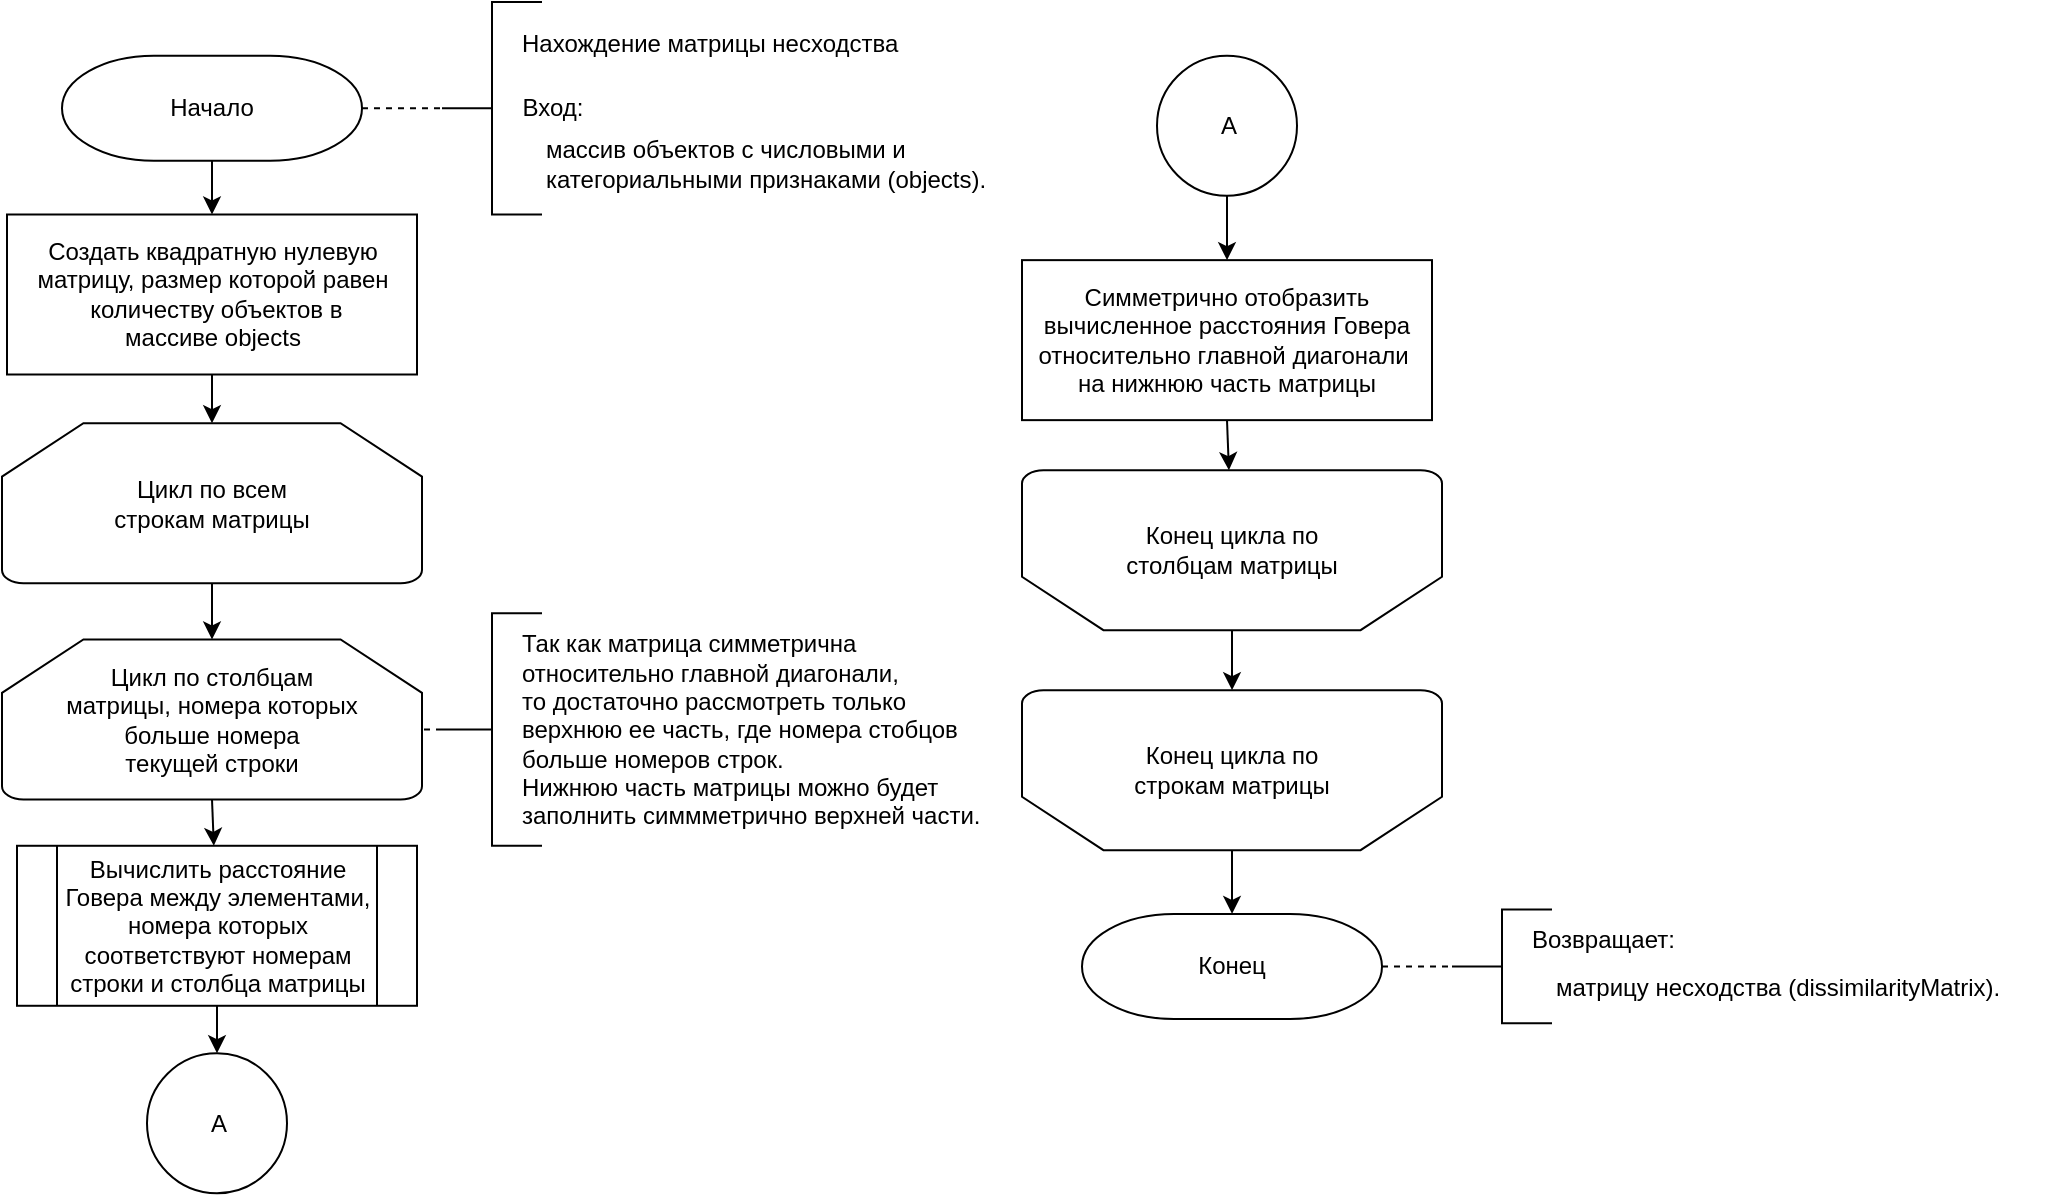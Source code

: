 <mxfile>
    <diagram id="bEjZOI6L52KrmQURZ8v4" name="Страница 1">
        <mxGraphModel dx="553" dy="576" grid="1" gridSize="10" guides="1" tooltips="1" connect="1" arrows="1" fold="1" page="1" pageScale="1" pageWidth="1169" pageHeight="827" math="0" shadow="0">
            <root>
                <mxCell id="0"/>
                <mxCell id="1" parent="0"/>
                <mxCell id="2" style="edgeStyle=none;html=1;entryX=0;entryY=0.5;entryDx=0;entryDy=0;entryPerimeter=0;fontSize=12;endArrow=none;endFill=0;dashed=1;exitX=1;exitY=0.5;exitDx=0;exitDy=0;exitPerimeter=0;" parent="1" source="3" target="4" edge="1">
                    <mxGeometry relative="1" as="geometry">
                        <mxPoint x="290" y="153.62" as="sourcePoint"/>
                    </mxGeometry>
                </mxCell>
                <mxCell id="15" style="edgeStyle=none;html=1;entryX=0.5;entryY=0;entryDx=0;entryDy=0;" parent="1" source="3" target="14" edge="1">
                    <mxGeometry relative="1" as="geometry"/>
                </mxCell>
                <mxCell id="3" value="Начало" style="strokeWidth=1;html=1;shape=mxgraph.flowchart.terminator;whiteSpace=wrap;strokeColor=default;gradientColor=none;" parent="1" vertex="1">
                    <mxGeometry x="110" y="126.87" width="150" height="52.5" as="geometry"/>
                </mxCell>
                <mxCell id="4" value="" style="strokeWidth=1;html=1;shape=mxgraph.flowchart.annotation_2;align=left;labelPosition=right;pointerEvents=1;strokeColor=default;fontSize=13;gradientColor=none;" parent="1" vertex="1">
                    <mxGeometry x="300" y="100" width="50" height="106.25" as="geometry"/>
                </mxCell>
                <mxCell id="5" value="&lt;span style=&quot;font-size: 12px;&quot;&gt;Нахождение матрицы несходства&lt;/span&gt;" style="text;html=1;align=left;verticalAlign=middle;resizable=0;points=[];autosize=1;strokeColor=none;fillColor=none;fontSize=13;strokeWidth=1;" parent="1" vertex="1">
                    <mxGeometry x="337.5" y="105" width="220" height="30" as="geometry"/>
                </mxCell>
                <mxCell id="6" value="Вход:" style="text;html=1;align=center;verticalAlign=middle;resizable=0;points=[];autosize=1;strokeColor=none;fillColor=none;fontSize=12;" parent="1" vertex="1">
                    <mxGeometry x="330" y="138.12" width="50" height="30" as="geometry"/>
                </mxCell>
                <mxCell id="7" value="массив объектов с числовыми и&lt;br&gt;категориальными признаками (objects)." style="text;html=1;align=left;verticalAlign=middle;resizable=0;points=[];autosize=1;strokeColor=none;fillColor=none;fontSize=12;" parent="1" vertex="1">
                    <mxGeometry x="350" y="160.62" width="250" height="40" as="geometry"/>
                </mxCell>
                <mxCell id="8" style="edgeStyle=none;html=1;exitX=0.5;exitY=0;exitDx=0;exitDy=0;exitPerimeter=0;entryX=0.5;entryY=0;entryDx=0;entryDy=0;entryPerimeter=0;" parent="1" source="31" target="9" edge="1">
                    <mxGeometry relative="1" as="geometry">
                        <mxPoint x="700.0" y="524.07" as="sourcePoint"/>
                        <mxPoint x="695" y="554.07" as="targetPoint"/>
                    </mxGeometry>
                </mxCell>
                <mxCell id="9" value="Конец" style="strokeWidth=1;html=1;shape=mxgraph.flowchart.terminator;whiteSpace=wrap;strokeColor=default;gradientColor=none;" parent="1" vertex="1">
                    <mxGeometry x="620" y="555.95" width="150" height="52.5" as="geometry"/>
                </mxCell>
                <mxCell id="10" style="edgeStyle=none;html=1;entryX=0;entryY=0.5;entryDx=0;entryDy=0;entryPerimeter=0;fontSize=12;endArrow=none;endFill=0;dashed=1;exitX=1;exitY=0.5;exitDx=0;exitDy=0;exitPerimeter=0;" parent="1" source="9" target="11" edge="1">
                    <mxGeometry relative="1" as="geometry">
                        <mxPoint x="780" y="580.32" as="sourcePoint"/>
                    </mxGeometry>
                </mxCell>
                <mxCell id="11" value="" style="strokeWidth=1;html=1;shape=mxgraph.flowchart.annotation_2;align=left;labelPosition=right;pointerEvents=1;strokeColor=default;fontSize=13;gradientColor=none;" parent="1" vertex="1">
                    <mxGeometry x="805" y="553.77" width="50" height="56.86" as="geometry"/>
                </mxCell>
                <mxCell id="12" value="Возвращает:" style="text;html=1;align=left;verticalAlign=middle;resizable=0;points=[];autosize=1;strokeColor=none;fillColor=none;fontSize=12;" parent="1" vertex="1">
                    <mxGeometry x="842.5" y="553.77" width="100" height="30" as="geometry"/>
                </mxCell>
                <mxCell id="13" value="матрицу несходства (&lt;span style=&quot;text-align: center;&quot;&gt;dissimilarityMatrix&lt;/span&gt;)." style="text;html=1;align=left;verticalAlign=middle;resizable=0;points=[];autosize=1;strokeColor=none;fillColor=none;fontSize=12;" parent="1" vertex="1">
                    <mxGeometry x="855" y="578.45" width="250" height="30" as="geometry"/>
                </mxCell>
                <mxCell id="32" style="edgeStyle=none;html=1;exitX=0.5;exitY=1;exitDx=0;exitDy=0;entryX=0.5;entryY=0;entryDx=0;entryDy=0;entryPerimeter=0;endArrow=classic;endFill=1;" parent="1" source="14" target="21" edge="1">
                    <mxGeometry relative="1" as="geometry"/>
                </mxCell>
                <mxCell id="14" value="Создать квадратную нулевую&lt;br&gt;матрицу, размер которой равен&lt;br&gt;&amp;nbsp;количеству объектов в&lt;br&gt;массиве&amp;nbsp;&lt;span style=&quot;text-align: left;&quot;&gt;objects&lt;/span&gt;" style="rounded=0;whiteSpace=wrap;html=1;strokeColor=default;strokeWidth=1;fontSize=12;gradientColor=none;" parent="1" vertex="1">
                    <mxGeometry x="82.5" y="206.25" width="205" height="80" as="geometry"/>
                </mxCell>
                <mxCell id="34" style="edgeStyle=none;html=1;exitX=0.5;exitY=1;exitDx=0;exitDy=0;exitPerimeter=0;endArrow=classic;endFill=1;" parent="1" source="17" target="23" edge="1">
                    <mxGeometry relative="1" as="geometry"/>
                </mxCell>
                <mxCell id="17" value="Цикл по столбцам &lt;br&gt;матрицы, номера которых &lt;br&gt;больше номера&lt;br&gt;текущей строки" style="strokeWidth=1;html=1;shape=mxgraph.flowchart.loop_limit;whiteSpace=wrap;" parent="1" vertex="1">
                    <mxGeometry x="80" y="418.74" width="210" height="80" as="geometry"/>
                </mxCell>
                <mxCell id="36" style="edgeStyle=none;html=1;exitX=0.5;exitY=1;exitDx=0;exitDy=0;endArrow=classic;endFill=1;" parent="1" source="20" target="30" edge="1">
                    <mxGeometry relative="1" as="geometry"/>
                </mxCell>
                <mxCell id="20" value="Симметрично отобразить&lt;br&gt;вычисленное расстояния Говера&lt;br&gt;относительно главной диагонали&amp;nbsp;&lt;br&gt;на нижнюю часть матрицы" style="rounded=0;whiteSpace=wrap;html=1;strokeColor=default;strokeWidth=1;fontSize=12;gradientColor=none;" parent="1" vertex="1">
                    <mxGeometry x="590" y="229.07" width="205" height="80" as="geometry"/>
                </mxCell>
                <mxCell id="33" style="edgeStyle=none;html=1;exitX=0.5;exitY=1;exitDx=0;exitDy=0;exitPerimeter=0;endArrow=classic;endFill=1;" parent="1" source="21" target="17" edge="1">
                    <mxGeometry relative="1" as="geometry"/>
                </mxCell>
                <mxCell id="21" value="Цикл по всем &lt;br&gt;строкам матрицы" style="strokeWidth=1;html=1;shape=mxgraph.flowchart.loop_limit;whiteSpace=wrap;labelPadding=0;fixDash=0;container=0;dropTarget=0;collapsible=0;" parent="1" vertex="1">
                    <mxGeometry x="80" y="310.62" width="210" height="80" as="geometry"/>
                </mxCell>
                <mxCell id="rFhCEW9h3ShS2APtIPvf-39" style="edgeStyle=orthogonalEdgeStyle;rounded=0;orthogonalLoop=1;jettySize=auto;html=1;exitX=0.5;exitY=1;exitDx=0;exitDy=0;" parent="1" source="23" target="rFhCEW9h3ShS2APtIPvf-37" edge="1">
                    <mxGeometry relative="1" as="geometry"/>
                </mxCell>
                <mxCell id="23" value="Вычислить расстояние&lt;br&gt;Говера между элементами, номера которых соответствуют номерам&lt;br&gt;строки и столбца матрицы" style="shape=process;whiteSpace=wrap;html=1;backgroundOutline=1;strokeColor=default;strokeWidth=1;fontSize=12;gradientColor=none;" parent="1" vertex="1">
                    <mxGeometry x="87.5" y="521.89" width="200" height="80" as="geometry"/>
                </mxCell>
                <mxCell id="28" style="edgeStyle=none;html=1;exitX=0;exitY=0.5;exitDx=0;exitDy=0;exitPerimeter=0;endArrow=none;endFill=0;dashed=1;entryX=0.999;entryY=0.562;entryDx=0;entryDy=0;entryPerimeter=0;" parent="1" source="24" target="17" edge="1">
                    <mxGeometry relative="1" as="geometry">
                        <mxPoint x="290" y="463.62" as="targetPoint"/>
                    </mxGeometry>
                </mxCell>
                <mxCell id="24" value="" style="strokeWidth=1;html=1;shape=mxgraph.flowchart.annotation_2;align=left;labelPosition=right;pointerEvents=1;strokeColor=default;fontSize=13;gradientColor=none;" parent="1" vertex="1">
                    <mxGeometry x="300" y="405.64" width="50" height="116.25" as="geometry"/>
                </mxCell>
                <mxCell id="29" value="Так как матрица симметрична&lt;br&gt;относительно главной диагонали,&lt;br&gt;то достаточно рассмотреть только &lt;br&gt;верхнюю ее часть, где номера стобцов &lt;br&gt;больше номеров строк.&amp;nbsp;&lt;br&gt;Нижнюю часть матрицы можно будет &lt;br&gt;заполнить симмметрично верхней части." style="text;html=1;align=left;verticalAlign=middle;resizable=0;points=[];autosize=1;strokeColor=none;fillColor=none;" parent="1" vertex="1">
                    <mxGeometry x="337.5" y="408.76" width="260" height="110" as="geometry"/>
                </mxCell>
                <mxCell id="37" style="edgeStyle=none;html=1;exitX=0.5;exitY=0;exitDx=0;exitDy=0;exitPerimeter=0;entryX=0.5;entryY=1;entryDx=0;entryDy=0;entryPerimeter=0;endArrow=classic;endFill=1;" parent="1" source="30" target="31" edge="1">
                    <mxGeometry relative="1" as="geometry"/>
                </mxCell>
                <mxCell id="30" value="Конец цикла по &lt;br&gt;столбцам матрицы" style="strokeWidth=1;html=1;shape=mxgraph.flowchart.loop_limit;whiteSpace=wrap;direction=west;" parent="1" vertex="1">
                    <mxGeometry x="590" y="334.07" width="210" height="80" as="geometry"/>
                </mxCell>
                <mxCell id="31" value="Конец цикла по&lt;br&gt;строкам матрицы" style="strokeWidth=1;html=1;shape=mxgraph.flowchart.loop_limit;whiteSpace=wrap;direction=west;" parent="1" vertex="1">
                    <mxGeometry x="590" y="444.07" width="210" height="80" as="geometry"/>
                </mxCell>
                <mxCell id="rFhCEW9h3ShS2APtIPvf-37" value="" style="ellipse;whiteSpace=wrap;html=1;aspect=fixed;" parent="1" vertex="1">
                    <mxGeometry x="152.5" y="625.62" width="70" height="70" as="geometry"/>
                </mxCell>
                <mxCell id="rFhCEW9h3ShS2APtIPvf-38" value="А" style="text;html=1;align=center;verticalAlign=middle;resizable=0;points=[];autosize=1;strokeColor=none;fillColor=none;" parent="1" vertex="1">
                    <mxGeometry x="172.5" y="645.62" width="30" height="30" as="geometry"/>
                </mxCell>
                <mxCell id="rFhCEW9h3ShS2APtIPvf-42" style="edgeStyle=orthogonalEdgeStyle;rounded=0;orthogonalLoop=1;jettySize=auto;html=1;exitX=0.5;exitY=1;exitDx=0;exitDy=0;entryX=0.5;entryY=0;entryDx=0;entryDy=0;" parent="1" source="rFhCEW9h3ShS2APtIPvf-40" target="20" edge="1">
                    <mxGeometry relative="1" as="geometry"/>
                </mxCell>
                <mxCell id="rFhCEW9h3ShS2APtIPvf-40" value="" style="ellipse;whiteSpace=wrap;html=1;aspect=fixed;" parent="1" vertex="1">
                    <mxGeometry x="657.5" y="126.87" width="70" height="70" as="geometry"/>
                </mxCell>
                <mxCell id="rFhCEW9h3ShS2APtIPvf-41" value="А" style="text;html=1;align=center;verticalAlign=middle;resizable=0;points=[];autosize=1;strokeColor=none;fillColor=none;" parent="1" vertex="1">
                    <mxGeometry x="677.5" y="146.87" width="30" height="30" as="geometry"/>
                </mxCell>
            </root>
        </mxGraphModel>
    </diagram>
</mxfile>